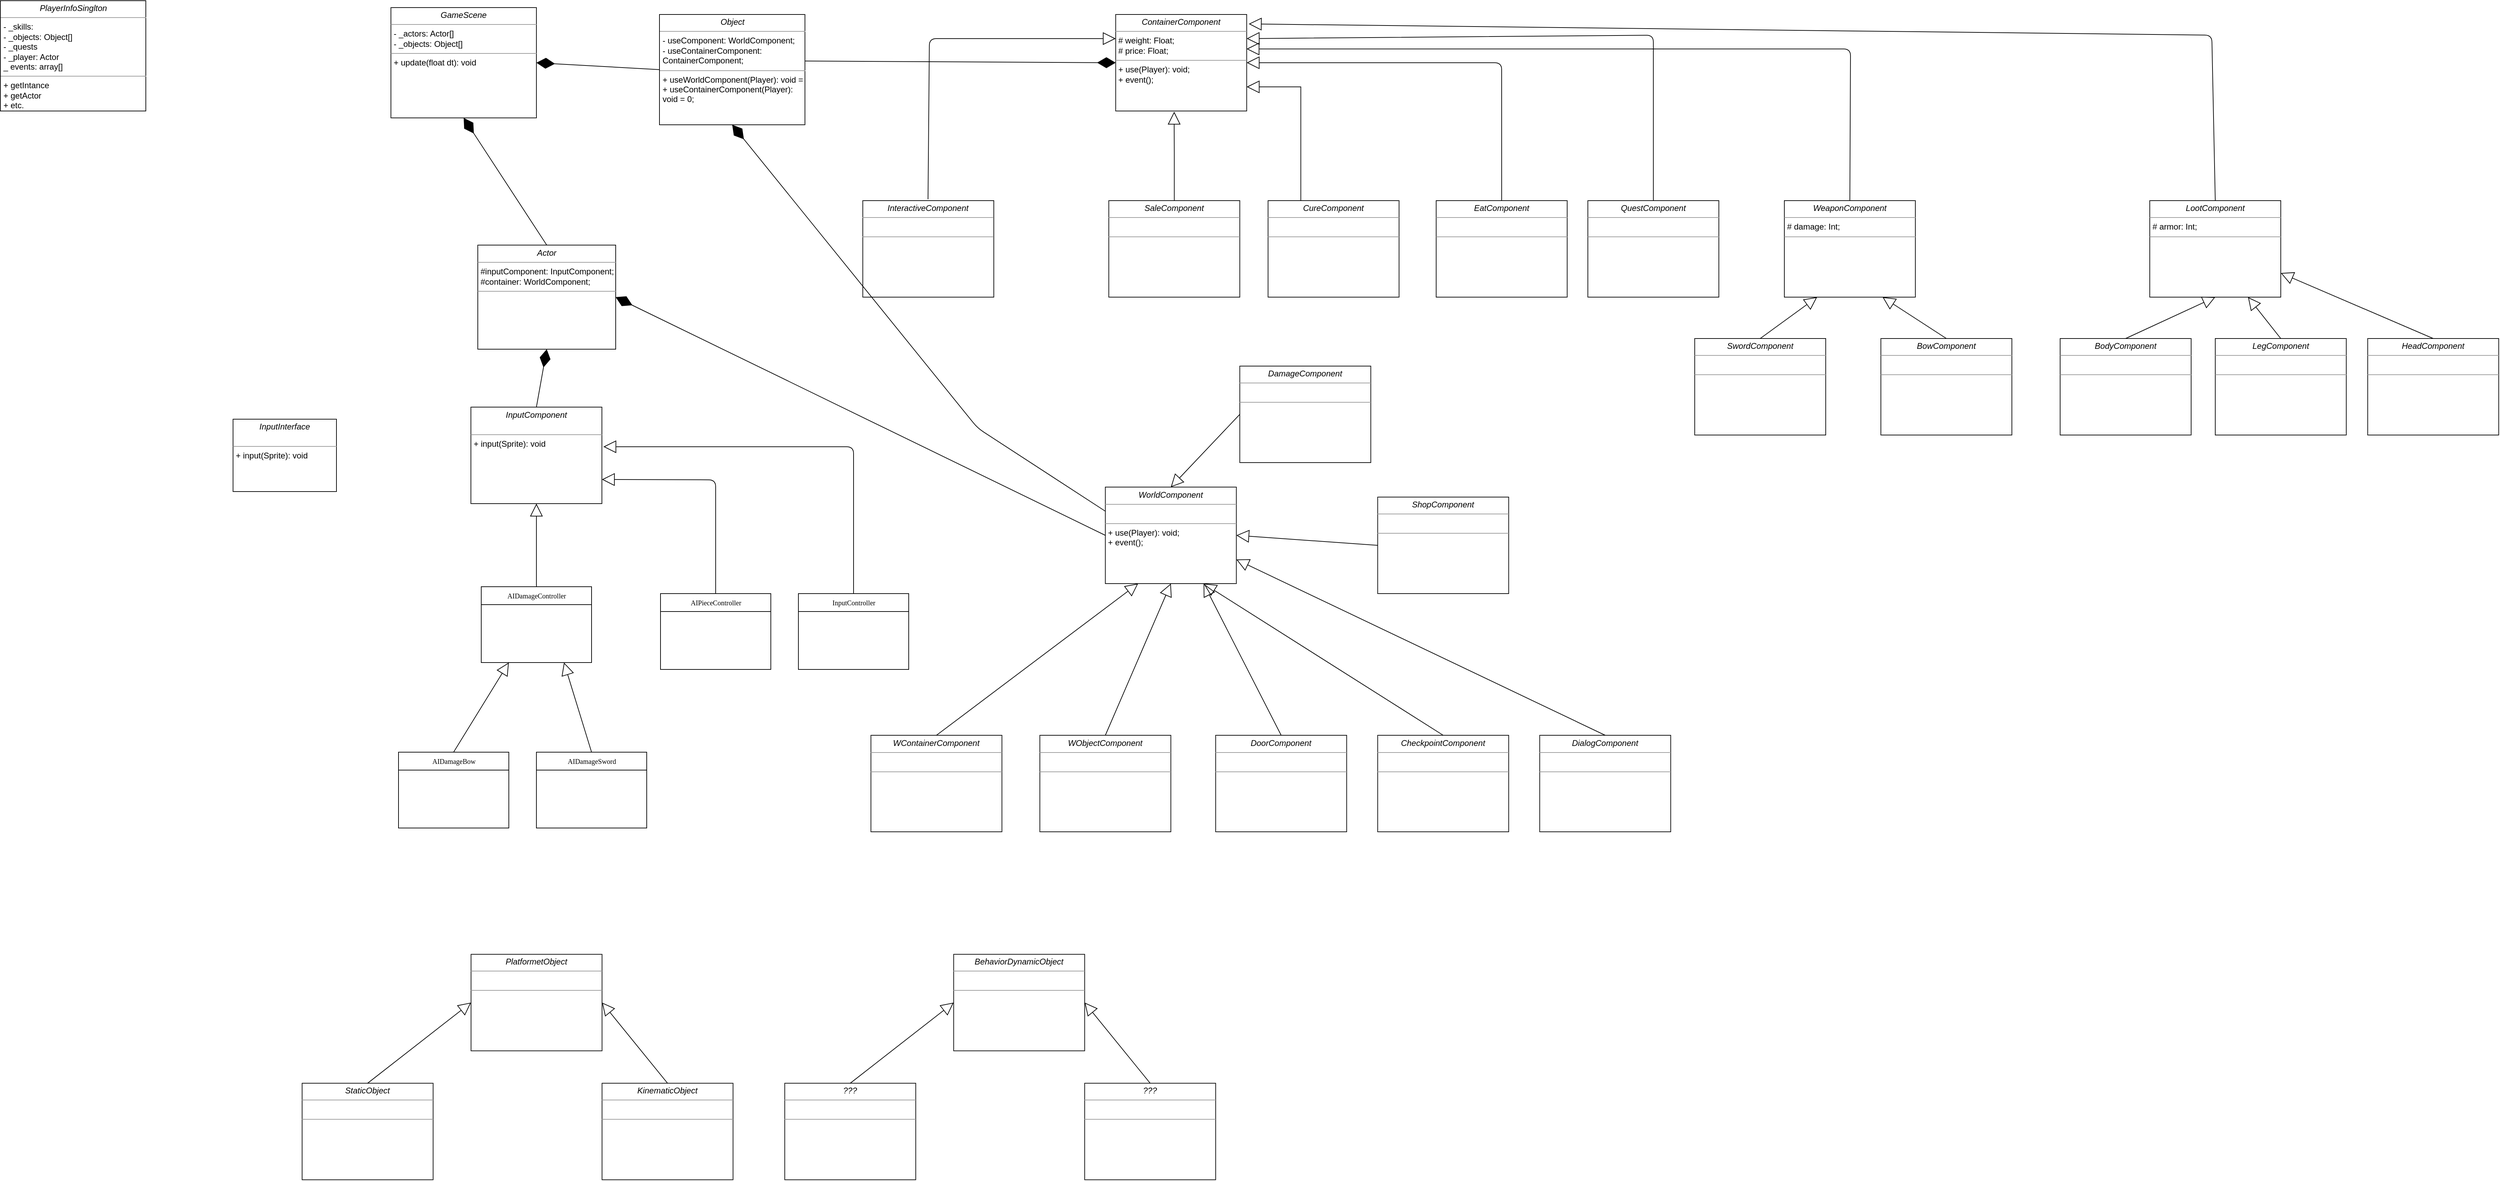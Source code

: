 <mxfile version="10.6.7" type="device"><diagram name="Page-1" id="c4acf3e9-155e-7222-9cf6-157b1a14988f"><mxGraphModel dx="2022" dy="1800" grid="1" gridSize="10" guides="1" tooltips="1" connect="1" arrows="1" fold="1" page="1" pageScale="1" pageWidth="850" pageHeight="1100" background="#ffffff" math="0" shadow="0"><root><mxCell id="0"/><mxCell id="1" parent="0"/><mxCell id="17acba5748e5396b-20" value="InputController" style="swimlane;html=1;fontStyle=0;childLayout=stackLayout;horizontal=1;startSize=26;fillColor=none;horizontalStack=0;resizeParent=1;resizeLast=0;collapsible=1;marginBottom=0;swimlaneFillColor=#ffffff;rounded=0;shadow=0;comic=0;labelBackgroundColor=none;strokeColor=#000000;strokeWidth=1;fontFamily=Verdana;fontSize=10;fontColor=#000000;align=center;" parent="1" vertex="1"><mxGeometry x="520" y="130" width="160" height="110" as="geometry"/></mxCell><mxCell id="17acba5748e5396b-30" value="AIPieceController" style="swimlane;html=1;fontStyle=0;childLayout=stackLayout;horizontal=1;startSize=26;fillColor=none;horizontalStack=0;resizeParent=1;resizeLast=0;collapsible=1;marginBottom=0;swimlaneFillColor=#ffffff;rounded=0;shadow=0;comic=0;labelBackgroundColor=none;strokeColor=#000000;strokeWidth=1;fontFamily=Verdana;fontSize=10;fontColor=#000000;align=center;" parent="1" vertex="1"><mxGeometry x="320" y="130" width="160" height="110" as="geometry"/></mxCell><mxCell id="5d2195bd80daf111-18" value="&lt;p style=&quot;margin: 0px ; margin-top: 4px ; text-align: center&quot;&gt;&lt;i&gt;InputComponent&lt;/i&gt;&lt;/p&gt;&lt;p style=&quot;margin: 0px ; margin-left: 4px&quot;&gt;&lt;br&gt;&lt;/p&gt;&lt;hr size=&quot;1&quot;&gt;&lt;p style=&quot;margin: 0px ; margin-left: 4px&quot;&gt;+ input(Sprite): void&lt;/p&gt;" style="verticalAlign=top;align=left;overflow=fill;fontSize=12;fontFamily=Helvetica;html=1;rounded=0;shadow=0;comic=0;labelBackgroundColor=none;strokeColor=#000000;strokeWidth=1;fillColor=#ffffff;" parent="1" vertex="1"><mxGeometry x="45" y="-140.5" width="190" height="140" as="geometry"/></mxCell><mxCell id="BoiB74mfQX6MMDPPHpY5-2" value="AIDamageController" style="swimlane;html=1;fontStyle=0;childLayout=stackLayout;horizontal=1;startSize=26;fillColor=none;horizontalStack=0;resizeParent=1;resizeLast=0;collapsible=1;marginBottom=0;swimlaneFillColor=#ffffff;rounded=0;shadow=0;comic=0;labelBackgroundColor=none;strokeColor=#000000;strokeWidth=1;fontFamily=Verdana;fontSize=10;fontColor=#000000;align=center;" parent="1" vertex="1"><mxGeometry x="60" y="120" width="160" height="110" as="geometry"/></mxCell><mxCell id="BoiB74mfQX6MMDPPHpY5-4" value="AIDamageBow" style="swimlane;html=1;fontStyle=0;childLayout=stackLayout;horizontal=1;startSize=26;fillColor=none;horizontalStack=0;resizeParent=1;resizeLast=0;collapsible=1;marginBottom=0;swimlaneFillColor=#ffffff;rounded=0;shadow=0;comic=0;labelBackgroundColor=none;strokeColor=#000000;strokeWidth=1;fontFamily=Verdana;fontSize=10;fontColor=#000000;align=center;" parent="1" vertex="1"><mxGeometry x="-60" y="360" width="160" height="110" as="geometry"/></mxCell><mxCell id="BoiB74mfQX6MMDPPHpY5-5" value="AIDamageSword&lt;br&gt;" style="swimlane;html=1;fontStyle=0;childLayout=stackLayout;horizontal=1;startSize=26;fillColor=none;horizontalStack=0;resizeParent=1;resizeLast=0;collapsible=1;marginBottom=0;swimlaneFillColor=#ffffff;rounded=0;shadow=0;comic=0;labelBackgroundColor=none;strokeColor=#000000;strokeWidth=1;fontFamily=Verdana;fontSize=10;fontColor=#000000;align=center;" parent="1" vertex="1"><mxGeometry x="140" y="360" width="160" height="110" as="geometry"/></mxCell><mxCell id="BoiB74mfQX6MMDPPHpY5-13" value="&lt;p style=&quot;margin: 0px ; margin-top: 4px ; text-align: center&quot;&gt;&lt;i&gt;Object&lt;/i&gt;&lt;/p&gt;&lt;hr size=&quot;1&quot;&gt;&lt;p style=&quot;margin: 0px ; margin-left: 4px&quot;&gt;- useComponent: WorldComponent;&lt;/p&gt;&lt;p style=&quot;margin: 0px ; margin-left: 4px&quot;&gt;- useContainerComponent:&amp;nbsp;&lt;/p&gt;&lt;p style=&quot;margin: 0px ; margin-left: 4px&quot;&gt;ContainerComponent;&lt;/p&gt;&lt;hr size=&quot;1&quot;&gt;&lt;p style=&quot;margin: 0px ; margin-left: 4px&quot;&gt;+ useWorldComponent(Player): void = 0;&lt;/p&gt;&lt;p style=&quot;margin: 0px ; margin-left: 4px&quot;&gt;+ useContainerComponent(Player):&lt;/p&gt;&lt;p style=&quot;margin: 0px ; margin-left: 4px&quot;&gt;void = 0;&lt;/p&gt;" style="verticalAlign=top;align=left;overflow=fill;fontSize=12;fontFamily=Helvetica;html=1;rounded=0;shadow=0;comic=0;labelBackgroundColor=none;strokeColor=#000000;strokeWidth=1;fillColor=#ffffff;" parent="1" vertex="1"><mxGeometry x="318.5" y="-710" width="211" height="160" as="geometry"/></mxCell><mxCell id="BoiB74mfQX6MMDPPHpY5-22" value="&lt;p style=&quot;margin: 0px ; margin-top: 4px ; text-align: center&quot;&gt;&lt;i&gt;WorldComponent&lt;/i&gt;&lt;/p&gt;&lt;hr size=&quot;1&quot;&gt;&lt;p style=&quot;margin: 0px ; margin-left: 4px&quot;&gt;&lt;br&gt;&lt;/p&gt;&lt;hr size=&quot;1&quot;&gt;&lt;p style=&quot;margin: 0px ; margin-left: 4px&quot;&gt;+ use(Player): void;&lt;/p&gt;&lt;p style=&quot;margin: 0px ; margin-left: 4px&quot;&gt;+ event();&lt;/p&gt;" style="verticalAlign=top;align=left;overflow=fill;fontSize=12;fontFamily=Helvetica;html=1;rounded=0;shadow=0;comic=0;labelBackgroundColor=none;strokeColor=#000000;strokeWidth=1;fillColor=#ffffff;" parent="1" vertex="1"><mxGeometry x="965.2" y="-24.5" width="190" height="140" as="geometry"/></mxCell><mxCell id="BoiB74mfQX6MMDPPHpY5-30" value="&lt;p style=&quot;margin: 0px ; margin-top: 4px ; text-align: center&quot;&gt;&lt;i&gt;WContainerComponent&lt;/i&gt;&lt;/p&gt;&lt;hr size=&quot;1&quot;&gt;&lt;p style=&quot;margin: 0px ; margin-left: 4px&quot;&gt;&lt;br&gt;&lt;/p&gt;&lt;hr size=&quot;1&quot;&gt;&lt;p style=&quot;margin: 0px ; margin-left: 4px&quot;&gt;&lt;br&gt;&lt;/p&gt;" style="verticalAlign=top;align=left;overflow=fill;fontSize=12;fontFamily=Helvetica;html=1;rounded=0;shadow=0;comic=0;labelBackgroundColor=none;strokeColor=#000000;strokeWidth=1;fillColor=#ffffff;" parent="1" vertex="1"><mxGeometry x="625.2" y="335.5" width="190" height="140" as="geometry"/></mxCell><mxCell id="BoiB74mfQX6MMDPPHpY5-31" value="&lt;p style=&quot;margin: 0px ; margin-top: 4px ; text-align: center&quot;&gt;&lt;i&gt;WObjectComponent&lt;/i&gt;&lt;/p&gt;&lt;hr size=&quot;1&quot;&gt;&lt;p style=&quot;margin: 0px ; margin-left: 4px&quot;&gt;&lt;br&gt;&lt;/p&gt;&lt;hr size=&quot;1&quot;&gt;&lt;p style=&quot;margin: 0px ; margin-left: 4px&quot;&gt;&lt;br&gt;&lt;/p&gt;" style="verticalAlign=top;align=left;overflow=fill;fontSize=12;fontFamily=Helvetica;html=1;rounded=0;shadow=0;comic=0;labelBackgroundColor=none;strokeColor=#000000;strokeWidth=1;fillColor=#ffffff;" parent="1" vertex="1"><mxGeometry x="870.2" y="335.5" width="190" height="140" as="geometry"/></mxCell><mxCell id="BoiB74mfQX6MMDPPHpY5-35" style="edgeStyle=orthogonalEdgeStyle;rounded=0;html=1;exitX=0.25;exitY=0;labelBackgroundColor=none;startFill=0;endArrow=block;endFill=0;endSize=16;fontFamily=Verdana;fontSize=10;entryX=1;entryY=0.75;entryDx=0;entryDy=0;exitDx=0;exitDy=0;" parent="1" source="BoiB74mfQX6MMDPPHpY5-39" target="BoiB74mfQX6MMDPPHpY5-36" edge="1"><mxGeometry relative="1" as="geometry"><Array as="points"><mxPoint x="1248" y="-605"/></Array><mxPoint x="1490.241" y="-437" as="sourcePoint"/></mxGeometry></mxCell><mxCell id="BoiB74mfQX6MMDPPHpY5-36" value="&lt;p style=&quot;margin: 0px ; margin-top: 4px ; text-align: center&quot;&gt;&lt;i&gt;ContainerComponent&lt;/i&gt;&lt;/p&gt;&lt;hr size=&quot;1&quot;&gt;&lt;p style=&quot;margin: 0px ; margin-left: 4px&quot;&gt;# weight: Float;&lt;/p&gt;&lt;p style=&quot;margin: 0px ; margin-left: 4px&quot;&gt;# price: Float;&lt;/p&gt;&lt;hr size=&quot;1&quot;&gt;&lt;p style=&quot;margin: 0px ; margin-left: 4px&quot;&gt;+ use(Player): void;&lt;/p&gt;&lt;p style=&quot;margin: 0px ; margin-left: 4px&quot;&gt;+ event();&lt;/p&gt;" style="verticalAlign=top;align=left;overflow=fill;fontSize=12;fontFamily=Helvetica;html=1;rounded=0;shadow=0;comic=0;labelBackgroundColor=none;strokeColor=#000000;strokeWidth=1;fillColor=#ffffff;" parent="1" vertex="1"><mxGeometry x="980.2" y="-710" width="190" height="140" as="geometry"/></mxCell><mxCell id="BoiB74mfQX6MMDPPHpY5-37" style="edgeStyle=orthogonalEdgeStyle;rounded=0;html=1;exitX=0.5;exitY=0;labelBackgroundColor=none;startFill=0;endArrow=block;endFill=0;endSize=16;fontFamily=Verdana;fontSize=10;exitDx=0;exitDy=0;" parent="1" source="BoiB74mfQX6MMDPPHpY5-38" edge="1"><mxGeometry relative="1" as="geometry"><Array as="points"><mxPoint x="1065" y="-510"/><mxPoint x="1065" y="-550"/><mxPoint x="1058" y="-550"/></Array><mxPoint x="1279.897" y="-519.655" as="sourcePoint"/><mxPoint x="1065" y="-569" as="targetPoint"/></mxGeometry></mxCell><mxCell id="BoiB74mfQX6MMDPPHpY5-38" value="&lt;p style=&quot;margin: 0px ; margin-top: 4px ; text-align: center&quot;&gt;&lt;i&gt;SaleComponent&lt;/i&gt;&lt;/p&gt;&lt;hr size=&quot;1&quot;&gt;&lt;p style=&quot;margin: 0px ; margin-left: 4px&quot;&gt;&lt;br&gt;&lt;/p&gt;&lt;hr size=&quot;1&quot;&gt;&lt;p style=&quot;margin: 0px ; margin-left: 4px&quot;&gt;&lt;br&gt;&lt;/p&gt;" style="verticalAlign=top;align=left;overflow=fill;fontSize=12;fontFamily=Helvetica;html=1;rounded=0;shadow=0;comic=0;labelBackgroundColor=none;strokeColor=#000000;strokeWidth=1;fillColor=#ffffff;" parent="1" vertex="1"><mxGeometry x="970.2" y="-440" width="190" height="140" as="geometry"/></mxCell><mxCell id="BoiB74mfQX6MMDPPHpY5-39" value="&lt;p style=&quot;margin: 0px ; margin-top: 4px ; text-align: center&quot;&gt;&lt;i&gt;CureComponent&lt;/i&gt;&lt;/p&gt;&lt;hr size=&quot;1&quot;&gt;&lt;p style=&quot;margin: 0px ; margin-left: 4px&quot;&gt;&lt;br&gt;&lt;/p&gt;&lt;hr size=&quot;1&quot;&gt;&lt;p style=&quot;margin: 0px ; margin-left: 4px&quot;&gt;&lt;br&gt;&lt;/p&gt;" style="verticalAlign=top;align=left;overflow=fill;fontSize=12;fontFamily=Helvetica;html=1;rounded=0;shadow=0;comic=0;labelBackgroundColor=none;strokeColor=#000000;strokeWidth=1;fillColor=#ffffff;" parent="1" vertex="1"><mxGeometry x="1201.2" y="-440" width="190" height="140" as="geometry"/></mxCell><mxCell id="BoiB74mfQX6MMDPPHpY5-40" value="&lt;p style=&quot;margin: 0px ; margin-top: 4px ; text-align: center&quot;&gt;&lt;i&gt;EatComponent&lt;/i&gt;&lt;/p&gt;&lt;hr size=&quot;1&quot;&gt;&lt;p style=&quot;margin: 0px ; margin-left: 4px&quot;&gt;&lt;br&gt;&lt;/p&gt;&lt;hr size=&quot;1&quot;&gt;&lt;p style=&quot;margin: 0px ; margin-left: 4px&quot;&gt;&lt;br&gt;&lt;/p&gt;" style="verticalAlign=top;align=left;overflow=fill;fontSize=12;fontFamily=Helvetica;html=1;rounded=0;shadow=0;comic=0;labelBackgroundColor=none;strokeColor=#000000;strokeWidth=1;fillColor=#ffffff;" parent="1" vertex="1"><mxGeometry x="1445.028" y="-440" width="190" height="140" as="geometry"/></mxCell><mxCell id="BoiB74mfQX6MMDPPHpY5-41" value="&lt;p style=&quot;margin: 0px ; margin-top: 4px ; text-align: center&quot;&gt;&lt;i&gt;QuestComponent&lt;/i&gt;&lt;/p&gt;&lt;hr size=&quot;1&quot;&gt;&lt;p style=&quot;margin: 0px ; margin-left: 4px&quot;&gt;&lt;br&gt;&lt;/p&gt;&lt;hr size=&quot;1&quot;&gt;&lt;p style=&quot;margin: 0px ; margin-left: 4px&quot;&gt;&lt;br&gt;&lt;/p&gt;" style="verticalAlign=top;align=left;overflow=fill;fontSize=12;fontFamily=Helvetica;html=1;rounded=0;shadow=0;comic=0;labelBackgroundColor=none;strokeColor=#000000;strokeWidth=1;fillColor=#ffffff;" parent="1" vertex="1"><mxGeometry x="1665.028" y="-440" width="190" height="140" as="geometry"/></mxCell><mxCell id="BoiB74mfQX6MMDPPHpY5-42" value="" style="html=1;verticalAlign=bottom;endArrow=block;endSize=16;exitX=0.5;exitY=0;exitDx=0;exitDy=0;entryX=1;entryY=0.5;entryDx=0;entryDy=0;endFill=0;" parent="1" source="BoiB74mfQX6MMDPPHpY5-40" target="BoiB74mfQX6MMDPPHpY5-36" edge="1"><mxGeometry relative="1" as="geometry"><mxPoint x="1540" y="-450" as="sourcePoint"/><mxPoint x="1430" y="-710.7" as="targetPoint"/><Array as="points"><mxPoint x="1540" y="-640"/></Array></mxGeometry></mxCell><mxCell id="BoiB74mfQX6MMDPPHpY5-43" value="" style="html=1;verticalAlign=bottom;endArrow=block;endSize=16;entryX=1;entryY=0.25;entryDx=0;entryDy=0;exitX=0.5;exitY=0;exitDx=0;exitDy=0;endFill=0;" parent="1" source="BoiB74mfQX6MMDPPHpY5-41" target="BoiB74mfQX6MMDPPHpY5-36" edge="1"><mxGeometry relative="1" as="geometry"><mxPoint x="1550" y="-780" as="sourcePoint"/><mxPoint x="1630" y="-780" as="targetPoint"/><Array as="points"><mxPoint x="1760" y="-680"/></Array></mxGeometry></mxCell><mxCell id="BoiB74mfQX6MMDPPHpY5-46" value="&lt;p style=&quot;margin: 0px ; margin-top: 4px ; text-align: center&quot;&gt;&lt;i&gt;WeaponComponent&lt;/i&gt;&lt;/p&gt;&lt;hr size=&quot;1&quot;&gt;&lt;p style=&quot;margin: 0px ; margin-left: 4px&quot;&gt;# damage: Int;&lt;/p&gt;&lt;hr size=&quot;1&quot;&gt;&lt;p style=&quot;margin: 0px ; margin-left: 4px&quot;&gt;&lt;br&gt;&lt;/p&gt;" style="verticalAlign=top;align=left;overflow=fill;fontSize=12;fontFamily=Helvetica;html=1;rounded=0;shadow=0;comic=0;labelBackgroundColor=none;strokeColor=#000000;strokeWidth=1;fillColor=#ffffff;" parent="1" vertex="1"><mxGeometry x="1950.028" y="-440" width="190" height="140" as="geometry"/></mxCell><mxCell id="BoiB74mfQX6MMDPPHpY5-47" value="&lt;p style=&quot;margin: 0px ; margin-top: 4px ; text-align: center&quot;&gt;&lt;i&gt;SwordComponent&lt;/i&gt;&lt;/p&gt;&lt;hr size=&quot;1&quot;&gt;&lt;p style=&quot;margin: 0px ; margin-left: 4px&quot;&gt;&lt;br&gt;&lt;/p&gt;&lt;hr size=&quot;1&quot;&gt;&lt;p style=&quot;margin: 0px ; margin-left: 4px&quot;&gt;&lt;br&gt;&lt;/p&gt;" style="verticalAlign=top;align=left;overflow=fill;fontSize=12;fontFamily=Helvetica;html=1;rounded=0;shadow=0;comic=0;labelBackgroundColor=none;strokeColor=#000000;strokeWidth=1;fillColor=#ffffff;" parent="1" vertex="1"><mxGeometry x="1820.028" y="-240" width="190" height="140" as="geometry"/></mxCell><mxCell id="BoiB74mfQX6MMDPPHpY5-48" value="&lt;p style=&quot;margin: 0px ; margin-top: 4px ; text-align: center&quot;&gt;&lt;i&gt;BowComponent&lt;/i&gt;&lt;/p&gt;&lt;hr size=&quot;1&quot;&gt;&lt;p style=&quot;margin: 0px ; margin-left: 4px&quot;&gt;&lt;br&gt;&lt;/p&gt;&lt;hr size=&quot;1&quot;&gt;&lt;p style=&quot;margin: 0px ; margin-left: 4px&quot;&gt;&lt;br&gt;&lt;/p&gt;" style="verticalAlign=top;align=left;overflow=fill;fontSize=12;fontFamily=Helvetica;html=1;rounded=0;shadow=0;comic=0;labelBackgroundColor=none;strokeColor=#000000;strokeWidth=1;fillColor=#ffffff;" parent="1" vertex="1"><mxGeometry x="2090.028" y="-240" width="190" height="140" as="geometry"/></mxCell><mxCell id="BoiB74mfQX6MMDPPHpY5-49" value="&lt;p style=&quot;margin: 0px ; margin-top: 4px ; text-align: center&quot;&gt;&lt;i&gt;LootComponent&lt;/i&gt;&lt;/p&gt;&lt;hr size=&quot;1&quot;&gt;&lt;p style=&quot;margin: 0px ; margin-left: 4px&quot;&gt;# armor: Int;&lt;/p&gt;&lt;hr size=&quot;1&quot;&gt;&lt;p style=&quot;margin: 0px ; margin-left: 4px&quot;&gt;&lt;br&gt;&lt;/p&gt;" style="verticalAlign=top;align=left;overflow=fill;fontSize=12;fontFamily=Helvetica;html=1;rounded=0;shadow=0;comic=0;labelBackgroundColor=none;strokeColor=#000000;strokeWidth=1;fillColor=#ffffff;" parent="1" vertex="1"><mxGeometry x="2480.028" y="-440" width="190" height="140" as="geometry"/></mxCell><mxCell id="BoiB74mfQX6MMDPPHpY5-50" value="&lt;p style=&quot;margin: 0px ; margin-top: 4px ; text-align: center&quot;&gt;&lt;i&gt;BodyComponent&lt;/i&gt;&lt;/p&gt;&lt;hr size=&quot;1&quot;&gt;&lt;p style=&quot;margin: 0px ; margin-left: 4px&quot;&gt;&lt;br&gt;&lt;/p&gt;&lt;hr size=&quot;1&quot;&gt;&lt;p style=&quot;margin: 0px ; margin-left: 4px&quot;&gt;&lt;br&gt;&lt;/p&gt;" style="verticalAlign=top;align=left;overflow=fill;fontSize=12;fontFamily=Helvetica;html=1;rounded=0;shadow=0;comic=0;labelBackgroundColor=none;strokeColor=#000000;strokeWidth=1;fillColor=#ffffff;" parent="1" vertex="1"><mxGeometry x="2350.028" y="-240" width="190" height="140" as="geometry"/></mxCell><mxCell id="BoiB74mfQX6MMDPPHpY5-51" value="&lt;p style=&quot;margin: 0px ; margin-top: 4px ; text-align: center&quot;&gt;&lt;i&gt;LegComponent&lt;/i&gt;&lt;/p&gt;&lt;hr size=&quot;1&quot;&gt;&lt;p style=&quot;margin: 0px ; margin-left: 4px&quot;&gt;&lt;br&gt;&lt;/p&gt;&lt;hr size=&quot;1&quot;&gt;&lt;p style=&quot;margin: 0px ; margin-left: 4px&quot;&gt;&lt;br&gt;&lt;/p&gt;" style="verticalAlign=top;align=left;overflow=fill;fontSize=12;fontFamily=Helvetica;html=1;rounded=0;shadow=0;comic=0;labelBackgroundColor=none;strokeColor=#000000;strokeWidth=1;fillColor=#ffffff;" parent="1" vertex="1"><mxGeometry x="2575.028" y="-240" width="190" height="140" as="geometry"/></mxCell><mxCell id="BoiB74mfQX6MMDPPHpY5-52" value="&lt;p style=&quot;margin: 0px ; margin-top: 4px ; text-align: center&quot;&gt;&lt;i&gt;HeadComponent&lt;/i&gt;&lt;/p&gt;&lt;hr size=&quot;1&quot;&gt;&lt;p style=&quot;margin: 0px ; margin-left: 4px&quot;&gt;&lt;br&gt;&lt;/p&gt;&lt;hr size=&quot;1&quot;&gt;&lt;p style=&quot;margin: 0px ; margin-left: 4px&quot;&gt;&lt;br&gt;&lt;/p&gt;" style="verticalAlign=top;align=left;overflow=fill;fontSize=12;fontFamily=Helvetica;html=1;rounded=0;shadow=0;comic=0;labelBackgroundColor=none;strokeColor=#000000;strokeWidth=1;fillColor=#ffffff;" parent="1" vertex="1"><mxGeometry x="2796.131" y="-240" width="190" height="140" as="geometry"/></mxCell><mxCell id="BoiB74mfQX6MMDPPHpY5-53" value="" style="html=1;verticalAlign=bottom;endArrow=block;endSize=16;exitX=0.5;exitY=0;exitDx=0;exitDy=0;endFill=0;" parent="1" source="BoiB74mfQX6MMDPPHpY5-46" edge="1"><mxGeometry relative="1" as="geometry"><mxPoint x="2040" y="-550" as="sourcePoint"/><mxPoint x="1170" y="-660" as="targetPoint"/><Array as="points"><mxPoint x="2046" y="-660"/></Array></mxGeometry></mxCell><mxCell id="BoiB74mfQX6MMDPPHpY5-54" value="" style="html=1;verticalAlign=bottom;endArrow=block;endSize=16;entryX=1.016;entryY=0.098;entryDx=0;entryDy=0;exitX=0.5;exitY=0;exitDx=0;exitDy=0;endFill=0;entryPerimeter=0;" parent="1" source="BoiB74mfQX6MMDPPHpY5-49" target="BoiB74mfQX6MMDPPHpY5-36" edge="1"><mxGeometry relative="1" as="geometry"><mxPoint x="2220" y="-610" as="sourcePoint"/><mxPoint x="2300" y="-610" as="targetPoint"/><Array as="points"><mxPoint x="2570" y="-680"/></Array></mxGeometry></mxCell><mxCell id="BoiB74mfQX6MMDPPHpY5-55" value="" style="html=1;verticalAlign=bottom;endArrow=block;endSize=16;entryX=0.25;entryY=1;entryDx=0;entryDy=0;exitX=0.5;exitY=0;exitDx=0;exitDy=0;endFill=0;" parent="1" source="BoiB74mfQX6MMDPPHpY5-47" target="BoiB74mfQX6MMDPPHpY5-46" edge="1"><mxGeometry relative="1" as="geometry"><mxPoint x="1890" y="10" as="sourcePoint"/><mxPoint x="1970" y="10" as="targetPoint"/><Array as="points"/></mxGeometry></mxCell><mxCell id="BoiB74mfQX6MMDPPHpY5-56" value="" style="html=1;verticalAlign=bottom;endArrow=block;endSize=16;entryX=0.75;entryY=1;entryDx=0;entryDy=0;exitX=0.5;exitY=0;exitDx=0;exitDy=0;endFill=0;" parent="1" source="BoiB74mfQX6MMDPPHpY5-48" target="BoiB74mfQX6MMDPPHpY5-46" edge="1"><mxGeometry relative="1" as="geometry"><mxPoint x="2300" y="-400" as="sourcePoint"/><mxPoint x="2380" y="-400" as="targetPoint"/></mxGeometry></mxCell><mxCell id="BoiB74mfQX6MMDPPHpY5-58" value="" style="html=1;verticalAlign=bottom;endArrow=block;endSize=16;entryX=0.5;entryY=1;entryDx=0;entryDy=0;exitX=0.5;exitY=0;exitDx=0;exitDy=0;endFill=0;" parent="1" source="BoiB74mfQX6MMDPPHpY5-50" target="BoiB74mfQX6MMDPPHpY5-49" edge="1"><mxGeometry relative="1" as="geometry"><mxPoint x="2380" y="-380" as="sourcePoint"/><mxPoint x="2460" y="-380" as="targetPoint"/></mxGeometry></mxCell><mxCell id="BoiB74mfQX6MMDPPHpY5-59" value="" style="html=1;verticalAlign=bottom;endArrow=block;endSize=16;entryX=0.75;entryY=1;entryDx=0;entryDy=0;exitX=0.5;exitY=0;exitDx=0;exitDy=0;endFill=0;" parent="1" source="BoiB74mfQX6MMDPPHpY5-51" target="BoiB74mfQX6MMDPPHpY5-49" edge="1"><mxGeometry relative="1" as="geometry"><mxPoint x="2710" y="-20" as="sourcePoint"/><mxPoint x="2790" y="-20" as="targetPoint"/></mxGeometry></mxCell><mxCell id="BoiB74mfQX6MMDPPHpY5-60" value="" style="html=1;verticalAlign=bottom;endArrow=block;endSize=16;entryX=1;entryY=0.75;entryDx=0;entryDy=0;exitX=0.5;exitY=0;exitDx=0;exitDy=0;endFill=0;" parent="1" source="BoiB74mfQX6MMDPPHpY5-52" target="BoiB74mfQX6MMDPPHpY5-49" edge="1"><mxGeometry relative="1" as="geometry"><mxPoint x="2870" y="-350" as="sourcePoint"/><mxPoint x="2950" y="-350" as="targetPoint"/></mxGeometry></mxCell><mxCell id="BoiB74mfQX6MMDPPHpY5-62" value="&lt;p style=&quot;margin: 0px ; margin-top: 4px ; text-align: center&quot;&gt;&lt;i&gt;DoorComponent&lt;/i&gt;&lt;/p&gt;&lt;hr size=&quot;1&quot;&gt;&lt;p style=&quot;margin: 0px ; margin-left: 4px&quot;&gt;&lt;br&gt;&lt;/p&gt;&lt;hr size=&quot;1&quot;&gt;&lt;p style=&quot;margin: 0px ; margin-left: 4px&quot;&gt;&lt;br&gt;&lt;/p&gt;" style="verticalAlign=top;align=left;overflow=fill;fontSize=12;fontFamily=Helvetica;html=1;rounded=0;shadow=0;comic=0;labelBackgroundColor=none;strokeColor=#000000;strokeWidth=1;fillColor=#ffffff;" parent="1" vertex="1"><mxGeometry x="1125.2" y="335.5" width="190" height="140" as="geometry"/></mxCell><mxCell id="BoiB74mfQX6MMDPPHpY5-64" value="&lt;p style=&quot;margin: 0px ; margin-top: 4px ; text-align: center&quot;&gt;&lt;i&gt;InteractiveComponent&lt;/i&gt;&lt;/p&gt;&lt;hr size=&quot;1&quot;&gt;&lt;p style=&quot;margin: 0px ; margin-left: 4px&quot;&gt;&lt;br&gt;&lt;/p&gt;&lt;hr size=&quot;1&quot;&gt;&lt;p style=&quot;margin: 0px ; margin-left: 4px&quot;&gt;&lt;br&gt;&lt;/p&gt;" style="verticalAlign=top;align=left;overflow=fill;fontSize=12;fontFamily=Helvetica;html=1;rounded=0;shadow=0;comic=0;labelBackgroundColor=none;strokeColor=#000000;strokeWidth=1;fillColor=#ffffff;" parent="1" vertex="1"><mxGeometry x="613.4" y="-440" width="190" height="140" as="geometry"/></mxCell><mxCell id="BoiB74mfQX6MMDPPHpY5-65" value="&lt;p style=&quot;margin: 0px ; margin-top: 4px ; text-align: center&quot;&gt;&lt;i&gt;CheckpointComponent&lt;/i&gt;&lt;/p&gt;&lt;hr size=&quot;1&quot;&gt;&lt;p style=&quot;margin: 0px ; margin-left: 4px&quot;&gt;&lt;br&gt;&lt;/p&gt;&lt;hr size=&quot;1&quot;&gt;&lt;p style=&quot;margin: 0px ; margin-left: 4px&quot;&gt;&lt;br&gt;&lt;/p&gt;" style="verticalAlign=top;align=left;overflow=fill;fontSize=12;fontFamily=Helvetica;html=1;rounded=0;shadow=0;comic=0;labelBackgroundColor=none;strokeColor=#000000;strokeWidth=1;fillColor=#ffffff;" parent="1" vertex="1"><mxGeometry x="1360.2" y="335.5" width="190" height="140" as="geometry"/></mxCell><mxCell id="BoiB74mfQX6MMDPPHpY5-66" value="&lt;p style=&quot;margin: 0px ; margin-top: 4px ; text-align: center&quot;&gt;&lt;i&gt;ShopComponent&lt;/i&gt;&lt;/p&gt;&lt;hr size=&quot;1&quot;&gt;&lt;p style=&quot;margin: 0px ; margin-left: 4px&quot;&gt;&lt;br&gt;&lt;/p&gt;&lt;hr size=&quot;1&quot;&gt;&lt;p style=&quot;margin: 0px ; margin-left: 4px&quot;&gt;&lt;br&gt;&lt;/p&gt;" style="verticalAlign=top;align=left;overflow=fill;fontSize=12;fontFamily=Helvetica;html=1;rounded=0;shadow=0;comic=0;labelBackgroundColor=none;strokeColor=#000000;strokeWidth=1;fillColor=#ffffff;" parent="1" vertex="1"><mxGeometry x="1360.2" y="-10" width="190" height="140" as="geometry"/></mxCell><mxCell id="BoiB74mfQX6MMDPPHpY5-67" value="&lt;p style=&quot;margin: 0px ; margin-top: 4px ; text-align: center&quot;&gt;&lt;i&gt;DialogComponent&lt;/i&gt;&lt;/p&gt;&lt;hr size=&quot;1&quot;&gt;&lt;p style=&quot;margin: 0px ; margin-left: 4px&quot;&gt;&lt;br&gt;&lt;/p&gt;&lt;hr size=&quot;1&quot;&gt;&lt;p style=&quot;margin: 0px ; margin-left: 4px&quot;&gt;&lt;br&gt;&lt;/p&gt;" style="verticalAlign=top;align=left;overflow=fill;fontSize=12;fontFamily=Helvetica;html=1;rounded=0;shadow=0;comic=0;labelBackgroundColor=none;strokeColor=#000000;strokeWidth=1;fillColor=#ffffff;" parent="1" vertex="1"><mxGeometry x="1595.2" y="335.5" width="190" height="140" as="geometry"/></mxCell><mxCell id="BoiB74mfQX6MMDPPHpY5-69" value="&lt;p style=&quot;margin: 0px ; margin-top: 4px ; text-align: center&quot;&gt;&lt;i&gt;Actor&lt;/i&gt;&lt;/p&gt;&lt;hr size=&quot;1&quot;&gt;&lt;p style=&quot;margin: 0px ; margin-left: 4px&quot;&gt;#inputComponent: InputComponent;&lt;/p&gt;&lt;p style=&quot;margin: 0px ; margin-left: 4px&quot;&gt;#container: WorldComponent;&lt;/p&gt;&lt;hr size=&quot;1&quot;&gt;&lt;p style=&quot;margin: 0px ; margin-left: 4px&quot;&gt;&lt;br&gt;&lt;/p&gt;" style="verticalAlign=top;align=left;overflow=fill;fontSize=12;fontFamily=Helvetica;html=1;rounded=0;shadow=0;comic=0;labelBackgroundColor=none;strokeColor=#000000;strokeWidth=1;fillColor=#ffffff;" parent="1" vertex="1"><mxGeometry x="55" y="-375.5" width="200" height="151" as="geometry"/></mxCell><mxCell id="BoiB74mfQX6MMDPPHpY5-73" value="" style="endArrow=diamondThin;endFill=1;endSize=24;html=1;exitX=0.5;exitY=0;exitDx=0;exitDy=0;entryX=0.5;entryY=1;entryDx=0;entryDy=0;" parent="1" source="5d2195bd80daf111-18" target="BoiB74mfQX6MMDPPHpY5-69" edge="1"><mxGeometry width="160" relative="1" as="geometry"><mxPoint x="1080" y="450" as="sourcePoint"/><mxPoint x="920" y="450" as="targetPoint"/><Array as="points"/></mxGeometry></mxCell><mxCell id="BoiB74mfQX6MMDPPHpY5-75" value="" style="endArrow=diamondThin;endFill=1;endSize=24;html=1;entryX=1;entryY=0.5;entryDx=0;entryDy=0;exitX=0;exitY=0.5;exitDx=0;exitDy=0;" parent="1" source="BoiB74mfQX6MMDPPHpY5-22" target="BoiB74mfQX6MMDPPHpY5-69" edge="1"><mxGeometry width="160" relative="1" as="geometry"><mxPoint x="1280" y="380" as="sourcePoint"/><mxPoint x="210" y="-294" as="targetPoint"/></mxGeometry></mxCell><mxCell id="BoiB74mfQX6MMDPPHpY5-79" value="&lt;br&gt;&lt;br&gt;" style="html=1;verticalAlign=bottom;endArrow=block;endSize=16;exitX=0;exitY=0.25;exitDx=0;exitDy=0;endFill=0;entryX=0;entryY=0.25;entryDx=0;entryDy=0;" parent="1" target="BoiB74mfQX6MMDPPHpY5-36" edge="1"><mxGeometry relative="1" as="geometry"><mxPoint x="708" y="-442" as="sourcePoint"/><mxPoint x="890" y="-710" as="targetPoint"/><Array as="points"><mxPoint x="710" y="-675"/></Array></mxGeometry></mxCell><mxCell id="BoiB74mfQX6MMDPPHpY5-81" value="" style="endArrow=diamondThin;endFill=1;endSize=24;html=1;exitX=1.001;exitY=0.422;exitDx=0;exitDy=0;exitPerimeter=0;entryX=0;entryY=0.5;entryDx=0;entryDy=0;" parent="1" source="BoiB74mfQX6MMDPPHpY5-13" target="BoiB74mfQX6MMDPPHpY5-36" edge="1"><mxGeometry width="160" relative="1" as="geometry"><mxPoint x="660" y="-600" as="sourcePoint"/><mxPoint x="820" y="-600" as="targetPoint"/></mxGeometry></mxCell><mxCell id="BoiB74mfQX6MMDPPHpY5-82" value="" style="endArrow=diamondThin;endFill=1;endSize=24;html=1;exitX=0;exitY=0.25;exitDx=0;exitDy=0;entryX=0.5;entryY=1;entryDx=0;entryDy=0;" parent="1" source="BoiB74mfQX6MMDPPHpY5-22" target="BoiB74mfQX6MMDPPHpY5-13" edge="1"><mxGeometry width="160" relative="1" as="geometry"><mxPoint x="1070" y="-120" as="sourcePoint"/><mxPoint x="910" y="-120" as="targetPoint"/><Array as="points"><mxPoint x="780" y="-110"/></Array></mxGeometry></mxCell><mxCell id="BoiB74mfQX6MMDPPHpY5-83" value="&lt;p style=&quot;margin: 0px ; margin-top: 4px ; text-align: center&quot;&gt;&lt;i&gt;DamageComponent&lt;/i&gt;&lt;/p&gt;&lt;hr size=&quot;1&quot;&gt;&lt;p style=&quot;margin: 0px ; margin-left: 4px&quot;&gt;&lt;br&gt;&lt;/p&gt;&lt;hr size=&quot;1&quot;&gt;&lt;p style=&quot;margin: 0px ; margin-left: 4px&quot;&gt;&lt;br&gt;&lt;/p&gt;" style="verticalAlign=top;align=left;overflow=fill;fontSize=12;fontFamily=Helvetica;html=1;rounded=0;shadow=0;comic=0;labelBackgroundColor=none;strokeColor=#000000;strokeWidth=1;fillColor=#ffffff;" parent="1" vertex="1"><mxGeometry x="1160.2" y="-200" width="190" height="140" as="geometry"/></mxCell><mxCell id="yaFJGDqX7IDkKl5RbS6X-2" value="" style="endArrow=block;endSize=16;endFill=0;html=1;exitX=0.5;exitY=0;exitDx=0;exitDy=0;entryX=0.75;entryY=1;entryDx=0;entryDy=0;" parent="1" source="BoiB74mfQX6MMDPPHpY5-5" target="BoiB74mfQX6MMDPPHpY5-2" edge="1"><mxGeometry width="160" relative="1" as="geometry"><mxPoint x="180" y="310" as="sourcePoint"/><mxPoint x="220" y="230" as="targetPoint"/></mxGeometry></mxCell><mxCell id="yaFJGDqX7IDkKl5RbS6X-3" value="" style="endArrow=block;endSize=16;endFill=0;html=1;exitX=0.5;exitY=0;exitDx=0;exitDy=0;entryX=0.25;entryY=1;entryDx=0;entryDy=0;" parent="1" target="BoiB74mfQX6MMDPPHpY5-2" edge="1"><mxGeometry width="160" relative="1" as="geometry"><mxPoint x="19.667" y="360.333" as="sourcePoint"/><mxPoint x="20.0" y="230" as="targetPoint"/></mxGeometry></mxCell><mxCell id="yaFJGDqX7IDkKl5RbS6X-4" value="" style="endArrow=block;endSize=16;endFill=0;html=1;exitX=0.5;exitY=0;exitDx=0;exitDy=0;entryX=0.5;entryY=1;entryDx=0;entryDy=0;" parent="1" source="BoiB74mfQX6MMDPPHpY5-2" target="5d2195bd80daf111-18" edge="1"><mxGeometry width="160" relative="1" as="geometry"><mxPoint x="100.167" y="89.833" as="sourcePoint"/><mxPoint x="180.167" y="-40.167" as="targetPoint"/></mxGeometry></mxCell><mxCell id="yaFJGDqX7IDkKl5RbS6X-5" value="" style="endArrow=block;endSize=16;endFill=0;html=1;exitX=0.5;exitY=0;exitDx=0;exitDy=0;entryX=1;entryY=0.75;entryDx=0;entryDy=0;" parent="1" source="17acba5748e5396b-30" target="5d2195bd80daf111-18" edge="1"><mxGeometry width="160" relative="1" as="geometry"><mxPoint x="370.167" y="80.833" as="sourcePoint"/><mxPoint x="370.167" y="-40" as="targetPoint"/><Array as="points"><mxPoint x="400" y="-35"/></Array></mxGeometry></mxCell><mxCell id="yaFJGDqX7IDkKl5RbS6X-6" value="" style="endArrow=block;endSize=16;endFill=0;html=1;exitX=0.5;exitY=0;exitDx=0;exitDy=0;entryX=1;entryY=0.75;entryDx=0;entryDy=0;" parent="1" source="17acba5748e5396b-20" edge="1"><mxGeometry width="160" relative="1" as="geometry"><mxPoint x="402.167" y="82.833" as="sourcePoint"/><mxPoint x="237.167" y="-83" as="targetPoint"/><Array as="points"><mxPoint x="600" y="-83"/></Array></mxGeometry></mxCell><mxCell id="yaFJGDqX7IDkKl5RbS6X-7" value="" style="endArrow=block;endSize=16;endFill=0;html=1;exitX=0.5;exitY=0;exitDx=0;exitDy=0;entryX=0.25;entryY=1;entryDx=0;entryDy=0;" parent="1" source="BoiB74mfQX6MMDPPHpY5-30" target="BoiB74mfQX6MMDPPHpY5-22" edge="1"><mxGeometry width="160" relative="1" as="geometry"><mxPoint x="919.833" y="220" as="sourcePoint"/><mxPoint x="879.833" y="90" as="targetPoint"/></mxGeometry></mxCell><mxCell id="yaFJGDqX7IDkKl5RbS6X-8" value="" style="endArrow=block;endSize=16;endFill=0;html=1;exitX=0.5;exitY=0;exitDx=0;exitDy=0;entryX=0.5;entryY=1;entryDx=0;entryDy=0;" parent="1" source="BoiB74mfQX6MMDPPHpY5-31" target="BoiB74mfQX6MMDPPHpY5-22" edge="1"><mxGeometry width="160" relative="1" as="geometry"><mxPoint x="730.333" y="345" as="sourcePoint"/><mxPoint x="1022" y="125" as="targetPoint"/></mxGeometry></mxCell><mxCell id="yaFJGDqX7IDkKl5RbS6X-9" value="" style="endArrow=block;endSize=16;endFill=0;html=1;exitX=0.5;exitY=0;exitDx=0;exitDy=0;entryX=0.75;entryY=1;entryDx=0;entryDy=0;" parent="1" source="BoiB74mfQX6MMDPPHpY5-62" target="BoiB74mfQX6MMDPPHpY5-22" edge="1"><mxGeometry width="160" relative="1" as="geometry"><mxPoint x="975.333" y="345" as="sourcePoint"/><mxPoint x="1070.333" y="125" as="targetPoint"/></mxGeometry></mxCell><mxCell id="yaFJGDqX7IDkKl5RbS6X-10" value="" style="endArrow=block;endSize=16;endFill=0;html=1;exitX=0.5;exitY=0;exitDx=0;exitDy=0;entryX=0.75;entryY=1;entryDx=0;entryDy=0;" parent="1" source="BoiB74mfQX6MMDPPHpY5-65" target="BoiB74mfQX6MMDPPHpY5-22" edge="1"><mxGeometry width="160" relative="1" as="geometry"><mxPoint x="1283.333" y="335.5" as="sourcePoint"/><mxPoint x="1170" y="115.5" as="targetPoint"/></mxGeometry></mxCell><mxCell id="yaFJGDqX7IDkKl5RbS6X-11" value="" style="endArrow=block;endSize=16;endFill=0;html=1;exitX=0.5;exitY=0;exitDx=0;exitDy=0;entryX=1;entryY=0.75;entryDx=0;entryDy=0;" parent="1" source="BoiB74mfQX6MMDPPHpY5-67" target="BoiB74mfQX6MMDPPHpY5-22" edge="1"><mxGeometry width="160" relative="1" as="geometry"><mxPoint x="1465.333" y="345" as="sourcePoint"/><mxPoint x="1117" y="125" as="targetPoint"/></mxGeometry></mxCell><mxCell id="yaFJGDqX7IDkKl5RbS6X-12" value="" style="endArrow=block;endSize=16;endFill=0;html=1;exitX=0;exitY=0.5;exitDx=0;exitDy=0;entryX=1;entryY=0.5;entryDx=0;entryDy=0;" parent="1" source="BoiB74mfQX6MMDPPHpY5-66" target="BoiB74mfQX6MMDPPHpY5-22" edge="1"><mxGeometry width="160" relative="1" as="geometry"><mxPoint x="1700.333" y="345" as="sourcePoint"/><mxPoint x="1165.333" y="90" as="targetPoint"/></mxGeometry></mxCell><mxCell id="yaFJGDqX7IDkKl5RbS6X-13" value="" style="endArrow=block;endSize=16;endFill=0;html=1;exitX=0;exitY=0.5;exitDx=0;exitDy=0;entryX=0.5;entryY=0;entryDx=0;entryDy=0;" parent="1" source="BoiB74mfQX6MMDPPHpY5-83" target="BoiB74mfQX6MMDPPHpY5-22" edge="1"><mxGeometry width="160" relative="1" as="geometry"><mxPoint x="1125.333" y="-133" as="sourcePoint"/><mxPoint x="920.333" y="-148" as="targetPoint"/></mxGeometry></mxCell><mxCell id="yaFJGDqX7IDkKl5RbS6X-14" value="&lt;p style=&quot;margin: 0px ; margin-top: 4px ; text-align: center&quot;&gt;&lt;i&gt;GameScene&lt;/i&gt;&lt;/p&gt;&lt;hr size=&quot;1&quot;&gt;&lt;p style=&quot;margin: 0px ; margin-left: 4px&quot;&gt;- _actors: Actor[]&lt;/p&gt;&lt;p style=&quot;margin: 0px ; margin-left: 4px&quot;&gt;- _objects: Object[]&lt;/p&gt;&lt;hr size=&quot;1&quot;&gt;&lt;p style=&quot;margin: 0px ; margin-left: 4px&quot;&gt;+ update(float dt): void&lt;/p&gt;" style="verticalAlign=top;align=left;overflow=fill;fontSize=12;fontFamily=Helvetica;html=1;rounded=0;shadow=0;comic=0;labelBackgroundColor=none;strokeColor=#000000;strokeWidth=1;fillColor=#ffffff;" parent="1" vertex="1"><mxGeometry x="-71" y="-720" width="211" height="160" as="geometry"/></mxCell><mxCell id="yaFJGDqX7IDkKl5RbS6X-15" value="" style="endArrow=diamondThin;endFill=1;endSize=24;html=1;exitX=0.5;exitY=0;exitDx=0;exitDy=0;entryX=0.5;entryY=1;entryDx=0;entryDy=0;" parent="1" source="BoiB74mfQX6MMDPPHpY5-69" target="yaFJGDqX7IDkKl5RbS6X-14" edge="1"><mxGeometry width="160" relative="1" as="geometry"><mxPoint x="-120" y="-470" as="sourcePoint"/><mxPoint x="40" y="-470" as="targetPoint"/></mxGeometry></mxCell><mxCell id="yaFJGDqX7IDkKl5RbS6X-16" value="" style="endArrow=diamondThin;endFill=1;endSize=24;html=1;exitX=0;exitY=0.5;exitDx=0;exitDy=0;entryX=1;entryY=0.5;entryDx=0;entryDy=0;" parent="1" source="BoiB74mfQX6MMDPPHpY5-13" target="yaFJGDqX7IDkKl5RbS6X-14" edge="1"><mxGeometry width="160" relative="1" as="geometry"><mxPoint x="300.071" y="-395.714" as="sourcePoint"/><mxPoint x="178.643" y="-580" as="targetPoint"/></mxGeometry></mxCell><mxCell id="201ewOxTXXKODYKItYmH-1" value="&lt;p style=&quot;margin: 0px ; margin-top: 4px ; text-align: center&quot;&gt;&lt;i&gt;InputInterface&lt;/i&gt;&lt;/p&gt;&lt;p style=&quot;margin: 0px ; margin-left: 4px&quot;&gt;&lt;br&gt;&lt;/p&gt;&lt;hr size=&quot;1&quot;&gt;&lt;p style=&quot;margin: 0px ; margin-left: 4px&quot;&gt;+ input(Sprite): void&lt;/p&gt;" style="verticalAlign=top;align=left;overflow=fill;fontSize=12;fontFamily=Helvetica;html=1;rounded=0;shadow=0;comic=0;labelBackgroundColor=none;strokeColor=#000000;strokeWidth=1;fillColor=#ffffff;" parent="1" vertex="1"><mxGeometry x="-300" y="-123" width="150" height="105" as="geometry"/></mxCell><mxCell id="46UDe8rdIAtgu8xGwwNe-1" value="&lt;p style=&quot;margin: 0px ; margin-top: 4px ; text-align: center&quot;&gt;&lt;i&gt;PlayerInfoSinglton&lt;/i&gt;&lt;/p&gt;&lt;hr size=&quot;1&quot;&gt;&lt;p style=&quot;margin: 0px ; margin-left: 4px&quot;&gt;- _skills:&amp;nbsp;&amp;nbsp;&lt;/p&gt;&lt;p style=&quot;margin: 0px ; margin-left: 4px&quot;&gt;- _objects: Object[]&lt;/p&gt;&lt;p style=&quot;margin: 0px ; margin-left: 4px&quot;&gt;- _quests&lt;/p&gt;&lt;p style=&quot;margin: 0px ; margin-left: 4px&quot;&gt;- _player: Actor&lt;/p&gt;&lt;p style=&quot;margin: 0px ; margin-left: 4px&quot;&gt;_ events: array[]&lt;/p&gt;&lt;hr size=&quot;1&quot;&gt;&lt;p style=&quot;margin: 0px ; margin-left: 4px&quot;&gt;+ getIntance&lt;/p&gt;&lt;p style=&quot;margin: 0px ; margin-left: 4px&quot;&gt;+ getActor&lt;/p&gt;&lt;p style=&quot;margin: 0px ; margin-left: 4px&quot;&gt;+ etc.&lt;/p&gt;" style="verticalAlign=top;align=left;overflow=fill;fontSize=12;fontFamily=Helvetica;html=1;rounded=0;shadow=0;comic=0;labelBackgroundColor=none;strokeColor=#000000;strokeWidth=1;fillColor=#ffffff;" parent="1" vertex="1"><mxGeometry x="-637.5" y="-730" width="211" height="160" as="geometry"/></mxCell><mxCell id="EYCc6HLdqbMwNAYT_vMm-1" value="&lt;p style=&quot;margin: 0px ; margin-top: 4px ; text-align: center&quot;&gt;&lt;i&gt;PlatformetObject&lt;/i&gt;&lt;/p&gt;&lt;hr size=&quot;1&quot;&gt;&lt;p style=&quot;margin: 0px ; margin-left: 4px&quot;&gt;&lt;br&gt;&lt;/p&gt;&lt;hr size=&quot;1&quot;&gt;&lt;p style=&quot;margin: 0px ; margin-left: 4px&quot;&gt;&lt;br&gt;&lt;/p&gt;" style="verticalAlign=top;align=left;overflow=fill;fontSize=12;fontFamily=Helvetica;html=1;rounded=0;shadow=0;comic=0;labelBackgroundColor=none;strokeColor=#000000;strokeWidth=1;fillColor=#ffffff;" parent="1" vertex="1"><mxGeometry x="45.2" y="653.2" width="190" height="140" as="geometry"/></mxCell><mxCell id="EYCc6HLdqbMwNAYT_vMm-2" value="&lt;p style=&quot;margin: 0px ; margin-top: 4px ; text-align: center&quot;&gt;&lt;i&gt;StaticObject&lt;/i&gt;&lt;/p&gt;&lt;hr size=&quot;1&quot;&gt;&lt;p style=&quot;margin: 0px ; margin-left: 4px&quot;&gt;&lt;br&gt;&lt;/p&gt;&lt;hr size=&quot;1&quot;&gt;&lt;p style=&quot;margin: 0px ; margin-left: 4px&quot;&gt;&lt;br&gt;&lt;/p&gt;" style="verticalAlign=top;align=left;overflow=fill;fontSize=12;fontFamily=Helvetica;html=1;rounded=0;shadow=0;comic=0;labelBackgroundColor=none;strokeColor=#000000;strokeWidth=1;fillColor=#ffffff;" parent="1" vertex="1"><mxGeometry x="-199.8" y="840.2" width="190" height="140" as="geometry"/></mxCell><mxCell id="EYCc6HLdqbMwNAYT_vMm-3" value="&lt;p style=&quot;margin: 0px ; margin-top: 4px ; text-align: center&quot;&gt;&lt;i&gt;KinematicObject&lt;/i&gt;&lt;/p&gt;&lt;hr size=&quot;1&quot;&gt;&lt;p style=&quot;margin: 0px ; margin-left: 4px&quot;&gt;&lt;br&gt;&lt;/p&gt;&lt;hr size=&quot;1&quot;&gt;&lt;p style=&quot;margin: 0px ; margin-left: 4px&quot;&gt;&lt;br&gt;&lt;/p&gt;" style="verticalAlign=top;align=left;overflow=fill;fontSize=12;fontFamily=Helvetica;html=1;rounded=0;shadow=0;comic=0;labelBackgroundColor=none;strokeColor=#000000;strokeWidth=1;fillColor=#ffffff;" parent="1" vertex="1"><mxGeometry x="235.2" y="840.2" width="190" height="140" as="geometry"/></mxCell><mxCell id="08omiVdJPhoioBUsd9iM-1" value="" style="endArrow=block;endSize=16;endFill=0;html=1;exitX=0.5;exitY=0;exitDx=0;exitDy=0;entryX=0;entryY=0.5;entryDx=0;entryDy=0;" edge="1" parent="1" source="EYCc6HLdqbMwNAYT_vMm-2" target="EYCc6HLdqbMwNAYT_vMm-1"><mxGeometry width="160" relative="1" as="geometry"><mxPoint x="-104.833" y="810.333" as="sourcePoint"/><mxPoint x="-24.643" y="680" as="targetPoint"/></mxGeometry></mxCell><mxCell id="08omiVdJPhoioBUsd9iM-2" value="" style="endArrow=block;endSize=16;endFill=0;html=1;exitX=0.5;exitY=0;exitDx=0;exitDy=0;entryX=1;entryY=0.5;entryDx=0;entryDy=0;" edge="1" parent="1" source="EYCc6HLdqbMwNAYT_vMm-3" target="EYCc6HLdqbMwNAYT_vMm-1"><mxGeometry width="160" relative="1" as="geometry"><mxPoint x="358.5" y="840" as="sourcePoint"/><mxPoint x="318.5" y="710" as="targetPoint"/></mxGeometry></mxCell><mxCell id="08omiVdJPhoioBUsd9iM-3" value="&lt;p style=&quot;margin: 0px ; margin-top: 4px ; text-align: center&quot;&gt;&lt;i&gt;BehaviorDynamicObject&lt;/i&gt;&lt;/p&gt;&lt;hr size=&quot;1&quot;&gt;&lt;p style=&quot;margin: 0px ; margin-left: 4px&quot;&gt;&lt;br&gt;&lt;/p&gt;&lt;hr size=&quot;1&quot;&gt;&lt;p style=&quot;margin: 0px ; margin-left: 4px&quot;&gt;&lt;br&gt;&lt;/p&gt;" style="verticalAlign=top;align=left;overflow=fill;fontSize=12;fontFamily=Helvetica;html=1;rounded=0;shadow=0;comic=0;labelBackgroundColor=none;strokeColor=#000000;strokeWidth=1;fillColor=#ffffff;" vertex="1" parent="1"><mxGeometry x="745.2" y="653.2" width="190" height="140" as="geometry"/></mxCell><mxCell id="08omiVdJPhoioBUsd9iM-4" value="&lt;p style=&quot;margin: 0px ; margin-top: 4px ; text-align: center&quot;&gt;&lt;i&gt;???&lt;/i&gt;&lt;/p&gt;&lt;hr size=&quot;1&quot;&gt;&lt;p style=&quot;margin: 0px ; margin-left: 4px&quot;&gt;&lt;br&gt;&lt;/p&gt;&lt;hr size=&quot;1&quot;&gt;&lt;p style=&quot;margin: 0px ; margin-left: 4px&quot;&gt;&lt;br&gt;&lt;/p&gt;" style="verticalAlign=top;align=left;overflow=fill;fontSize=12;fontFamily=Helvetica;html=1;rounded=0;shadow=0;comic=0;labelBackgroundColor=none;strokeColor=#000000;strokeWidth=1;fillColor=#ffffff;" vertex="1" parent="1"><mxGeometry x="500.2" y="840.2" width="190" height="140" as="geometry"/></mxCell><mxCell id="08omiVdJPhoioBUsd9iM-5" value="&lt;p style=&quot;margin: 0px ; margin-top: 4px ; text-align: center&quot;&gt;&lt;i&gt;???&lt;/i&gt;&lt;br&gt;&lt;/p&gt;&lt;hr size=&quot;1&quot;&gt;&lt;p style=&quot;margin: 0px ; margin-left: 4px&quot;&gt;&lt;br&gt;&lt;/p&gt;&lt;hr size=&quot;1&quot;&gt;&lt;p style=&quot;margin: 0px ; margin-left: 4px&quot;&gt;&lt;br&gt;&lt;/p&gt;" style="verticalAlign=top;align=left;overflow=fill;fontSize=12;fontFamily=Helvetica;html=1;rounded=0;shadow=0;comic=0;labelBackgroundColor=none;strokeColor=#000000;strokeWidth=1;fillColor=#ffffff;" vertex="1" parent="1"><mxGeometry x="935.2" y="840.2" width="190" height="140" as="geometry"/></mxCell><mxCell id="08omiVdJPhoioBUsd9iM-6" value="" style="endArrow=block;endSize=16;endFill=0;html=1;exitX=0.5;exitY=0;exitDx=0;exitDy=0;entryX=0;entryY=0.5;entryDx=0;entryDy=0;" edge="1" parent="1" source="08omiVdJPhoioBUsd9iM-4" target="08omiVdJPhoioBUsd9iM-3"><mxGeometry width="160" relative="1" as="geometry"><mxPoint x="595.167" y="810.333" as="sourcePoint"/><mxPoint x="675.357" y="680" as="targetPoint"/></mxGeometry></mxCell><mxCell id="08omiVdJPhoioBUsd9iM-7" value="" style="endArrow=block;endSize=16;endFill=0;html=1;exitX=0.5;exitY=0;exitDx=0;exitDy=0;entryX=1;entryY=0.5;entryDx=0;entryDy=0;" edge="1" parent="1" source="08omiVdJPhoioBUsd9iM-5" target="08omiVdJPhoioBUsd9iM-3"><mxGeometry width="160" relative="1" as="geometry"><mxPoint x="1058.5" y="840" as="sourcePoint"/><mxPoint x="1018.5" y="710" as="targetPoint"/></mxGeometry></mxCell></root></mxGraphModel></diagram></mxfile>